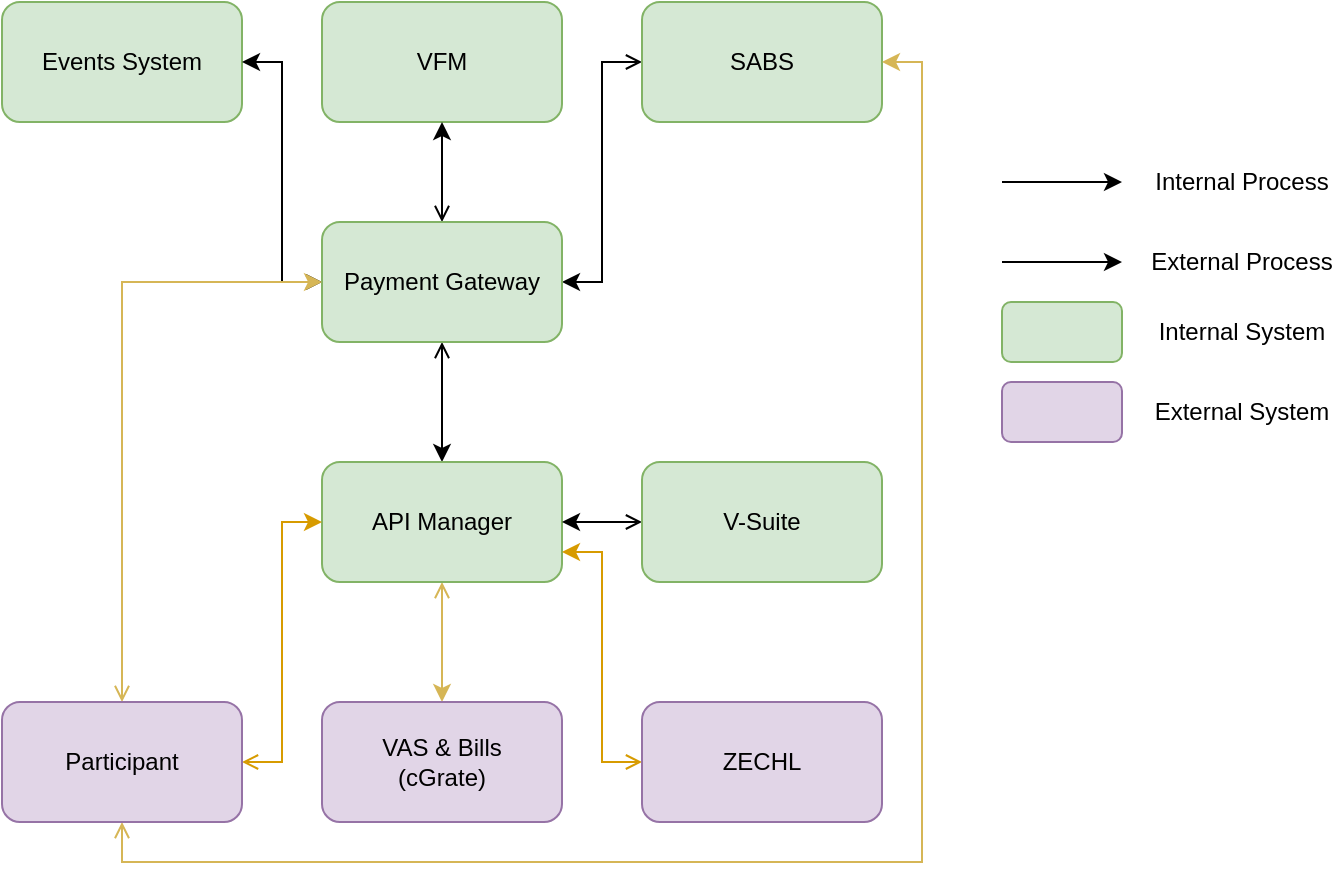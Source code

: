 <mxfile version="13.7.0" type="github">
  <diagram id="6I0OCvxSQrVGMHxT2VVA" name="Page-1">
    <mxGraphModel dx="1038" dy="580" grid="1" gridSize="10" guides="1" tooltips="1" connect="1" arrows="1" fold="1" page="1" pageScale="1" pageWidth="850" pageHeight="1100" math="0" shadow="0">
      <root>
        <mxCell id="0" />
        <mxCell id="1" parent="0" />
        <mxCell id="RbDXhoffKaR_s0q5_s7m-1" value="Events System" style="rounded=1;whiteSpace=wrap;html=1;fillColor=#d5e8d4;strokeColor=#82b366;" vertex="1" parent="1">
          <mxGeometry x="80" y="450" width="120" height="60" as="geometry" />
        </mxCell>
        <mxCell id="RbDXhoffKaR_s0q5_s7m-2" value="VFM" style="rounded=1;whiteSpace=wrap;html=1;fillColor=#d5e8d4;strokeColor=#82b366;" vertex="1" parent="1">
          <mxGeometry x="240" y="450" width="120" height="60" as="geometry" />
        </mxCell>
        <mxCell id="RbDXhoffKaR_s0q5_s7m-16" style="edgeStyle=orthogonalEdgeStyle;rounded=0;orthogonalLoop=1;jettySize=auto;html=1;entryX=1;entryY=0.5;entryDx=0;entryDy=0;startArrow=open;startFill=0;" edge="1" parent="1" source="RbDXhoffKaR_s0q5_s7m-3" target="RbDXhoffKaR_s0q5_s7m-4">
          <mxGeometry relative="1" as="geometry" />
        </mxCell>
        <mxCell id="RbDXhoffKaR_s0q5_s7m-3" value="SABS" style="rounded=1;whiteSpace=wrap;html=1;fillColor=#d5e8d4;strokeColor=#82b366;" vertex="1" parent="1">
          <mxGeometry x="400" y="450" width="120" height="60" as="geometry" />
        </mxCell>
        <mxCell id="RbDXhoffKaR_s0q5_s7m-14" value="" style="edgeStyle=orthogonalEdgeStyle;rounded=0;orthogonalLoop=1;jettySize=auto;html=1;startArrow=open;startFill=0;" edge="1" parent="1" source="RbDXhoffKaR_s0q5_s7m-4" target="RbDXhoffKaR_s0q5_s7m-5">
          <mxGeometry relative="1" as="geometry" />
        </mxCell>
        <mxCell id="RbDXhoffKaR_s0q5_s7m-15" value="" style="edgeStyle=orthogonalEdgeStyle;rounded=0;orthogonalLoop=1;jettySize=auto;html=1;startArrow=open;startFill=0;" edge="1" parent="1" source="RbDXhoffKaR_s0q5_s7m-4" target="RbDXhoffKaR_s0q5_s7m-2">
          <mxGeometry relative="1" as="geometry" />
        </mxCell>
        <mxCell id="RbDXhoffKaR_s0q5_s7m-17" style="edgeStyle=orthogonalEdgeStyle;rounded=0;orthogonalLoop=1;jettySize=auto;html=1;entryX=1;entryY=0.5;entryDx=0;entryDy=0;startArrow=open;startFill=0;" edge="1" parent="1" source="RbDXhoffKaR_s0q5_s7m-4" target="RbDXhoffKaR_s0q5_s7m-1">
          <mxGeometry relative="1" as="geometry" />
        </mxCell>
        <mxCell id="RbDXhoffKaR_s0q5_s7m-4" value="Payment Gateway" style="rounded=1;whiteSpace=wrap;html=1;fillColor=#d5e8d4;strokeColor=#82b366;" vertex="1" parent="1">
          <mxGeometry x="240" y="560" width="120" height="60" as="geometry" />
        </mxCell>
        <mxCell id="RbDXhoffKaR_s0q5_s7m-11" value="" style="edgeStyle=orthogonalEdgeStyle;rounded=0;orthogonalLoop=1;jettySize=auto;html=1;startArrow=open;startFill=0;fillColor=#fff2cc;strokeColor=#d6b656;" edge="1" parent="1" source="RbDXhoffKaR_s0q5_s7m-5" target="RbDXhoffKaR_s0q5_s7m-7">
          <mxGeometry relative="1" as="geometry" />
        </mxCell>
        <mxCell id="RbDXhoffKaR_s0q5_s7m-5" value="API Manager" style="rounded=1;whiteSpace=wrap;html=1;fillColor=#d5e8d4;strokeColor=#82b366;" vertex="1" parent="1">
          <mxGeometry x="240" y="680" width="120" height="60" as="geometry" />
        </mxCell>
        <mxCell id="RbDXhoffKaR_s0q5_s7m-12" style="edgeStyle=orthogonalEdgeStyle;rounded=0;orthogonalLoop=1;jettySize=auto;html=1;entryX=0;entryY=0.5;entryDx=0;entryDy=0;startArrow=open;startFill=0;fillColor=#ffe6cc;strokeColor=#d79b00;" edge="1" parent="1" source="RbDXhoffKaR_s0q5_s7m-6" target="RbDXhoffKaR_s0q5_s7m-5">
          <mxGeometry relative="1" as="geometry" />
        </mxCell>
        <mxCell id="RbDXhoffKaR_s0q5_s7m-18" style="edgeStyle=orthogonalEdgeStyle;rounded=0;orthogonalLoop=1;jettySize=auto;html=1;entryX=0;entryY=0.5;entryDx=0;entryDy=0;startArrow=open;startFill=0;fillColor=#fff2cc;strokeColor=#d6b656;" edge="1" parent="1" source="RbDXhoffKaR_s0q5_s7m-6" target="RbDXhoffKaR_s0q5_s7m-4">
          <mxGeometry relative="1" as="geometry">
            <Array as="points">
              <mxPoint x="140" y="590" />
            </Array>
          </mxGeometry>
        </mxCell>
        <mxCell id="RbDXhoffKaR_s0q5_s7m-28" style="edgeStyle=orthogonalEdgeStyle;rounded=0;orthogonalLoop=1;jettySize=auto;html=1;startArrow=open;startFill=0;fillColor=#fff2cc;strokeColor=#d6b656;" edge="1" parent="1" source="RbDXhoffKaR_s0q5_s7m-6" target="RbDXhoffKaR_s0q5_s7m-3">
          <mxGeometry relative="1" as="geometry">
            <Array as="points">
              <mxPoint x="140" y="880" />
              <mxPoint x="540" y="880" />
              <mxPoint x="540" y="480" />
            </Array>
          </mxGeometry>
        </mxCell>
        <mxCell id="RbDXhoffKaR_s0q5_s7m-6" value="Participant" style="rounded=1;whiteSpace=wrap;html=1;fillColor=#e1d5e7;strokeColor=#9673a6;" vertex="1" parent="1">
          <mxGeometry x="80" y="800" width="120" height="60" as="geometry" />
        </mxCell>
        <mxCell id="RbDXhoffKaR_s0q5_s7m-7" value="VAS &amp;amp; Bills&lt;br&gt;(cGrate)" style="rounded=1;whiteSpace=wrap;html=1;fillColor=#e1d5e7;strokeColor=#9673a6;" vertex="1" parent="1">
          <mxGeometry x="240" y="800" width="120" height="60" as="geometry" />
        </mxCell>
        <mxCell id="RbDXhoffKaR_s0q5_s7m-13" style="edgeStyle=orthogonalEdgeStyle;rounded=0;orthogonalLoop=1;jettySize=auto;html=1;entryX=1;entryY=0.75;entryDx=0;entryDy=0;startArrow=open;startFill=0;fillColor=#ffe6cc;strokeColor=#d79b00;" edge="1" parent="1" source="RbDXhoffKaR_s0q5_s7m-8" target="RbDXhoffKaR_s0q5_s7m-5">
          <mxGeometry relative="1" as="geometry" />
        </mxCell>
        <mxCell id="RbDXhoffKaR_s0q5_s7m-8" value="ZECHL" style="rounded=1;whiteSpace=wrap;html=1;fillColor=#e1d5e7;strokeColor=#9673a6;" vertex="1" parent="1">
          <mxGeometry x="400" y="800" width="120" height="60" as="geometry" />
        </mxCell>
        <mxCell id="RbDXhoffKaR_s0q5_s7m-10" value="" style="edgeStyle=orthogonalEdgeStyle;rounded=0;orthogonalLoop=1;jettySize=auto;html=1;startArrow=open;startFill=0;" edge="1" parent="1" source="RbDXhoffKaR_s0q5_s7m-9" target="RbDXhoffKaR_s0q5_s7m-5">
          <mxGeometry relative="1" as="geometry" />
        </mxCell>
        <mxCell id="RbDXhoffKaR_s0q5_s7m-9" value="V-Suite" style="rounded=1;whiteSpace=wrap;html=1;fillColor=#d5e8d4;strokeColor=#82b366;" vertex="1" parent="1">
          <mxGeometry x="400" y="680" width="120" height="60" as="geometry" />
        </mxCell>
        <mxCell id="RbDXhoffKaR_s0q5_s7m-20" value="" style="endArrow=classic;html=1;" edge="1" parent="1">
          <mxGeometry width="50" height="50" relative="1" as="geometry">
            <mxPoint x="580" y="540" as="sourcePoint" />
            <mxPoint x="640" y="540" as="targetPoint" />
          </mxGeometry>
        </mxCell>
        <mxCell id="RbDXhoffKaR_s0q5_s7m-21" value="" style="endArrow=classic;html=1;" edge="1" parent="1">
          <mxGeometry width="50" height="50" relative="1" as="geometry">
            <mxPoint x="580" y="580" as="sourcePoint" />
            <mxPoint x="640" y="580" as="targetPoint" />
          </mxGeometry>
        </mxCell>
        <mxCell id="RbDXhoffKaR_s0q5_s7m-22" value="Internal Process" style="text;html=1;strokeColor=none;fillColor=none;align=center;verticalAlign=middle;whiteSpace=wrap;rounded=0;" vertex="1" parent="1">
          <mxGeometry x="650" y="530" width="100" height="20" as="geometry" />
        </mxCell>
        <mxCell id="RbDXhoffKaR_s0q5_s7m-23" value="External Process" style="text;html=1;strokeColor=none;fillColor=none;align=center;verticalAlign=middle;whiteSpace=wrap;rounded=0;" vertex="1" parent="1">
          <mxGeometry x="650" y="570" width="100" height="20" as="geometry" />
        </mxCell>
        <mxCell id="RbDXhoffKaR_s0q5_s7m-24" value="" style="rounded=1;whiteSpace=wrap;html=1;fillColor=#d5e8d4;strokeColor=#82b366;" vertex="1" parent="1">
          <mxGeometry x="580" y="600" width="60" height="30" as="geometry" />
        </mxCell>
        <mxCell id="RbDXhoffKaR_s0q5_s7m-25" value="Internal System" style="text;html=1;strokeColor=none;fillColor=none;align=center;verticalAlign=middle;whiteSpace=wrap;rounded=0;" vertex="1" parent="1">
          <mxGeometry x="650" y="605" width="100" height="20" as="geometry" />
        </mxCell>
        <mxCell id="RbDXhoffKaR_s0q5_s7m-26" value="" style="rounded=1;whiteSpace=wrap;html=1;fillColor=#e1d5e7;strokeColor=#9673a6;" vertex="1" parent="1">
          <mxGeometry x="580" y="640" width="60" height="30" as="geometry" />
        </mxCell>
        <mxCell id="RbDXhoffKaR_s0q5_s7m-27" value="External System" style="text;html=1;strokeColor=none;fillColor=none;align=center;verticalAlign=middle;whiteSpace=wrap;rounded=0;" vertex="1" parent="1">
          <mxGeometry x="650" y="645" width="100" height="20" as="geometry" />
        </mxCell>
      </root>
    </mxGraphModel>
  </diagram>
</mxfile>
